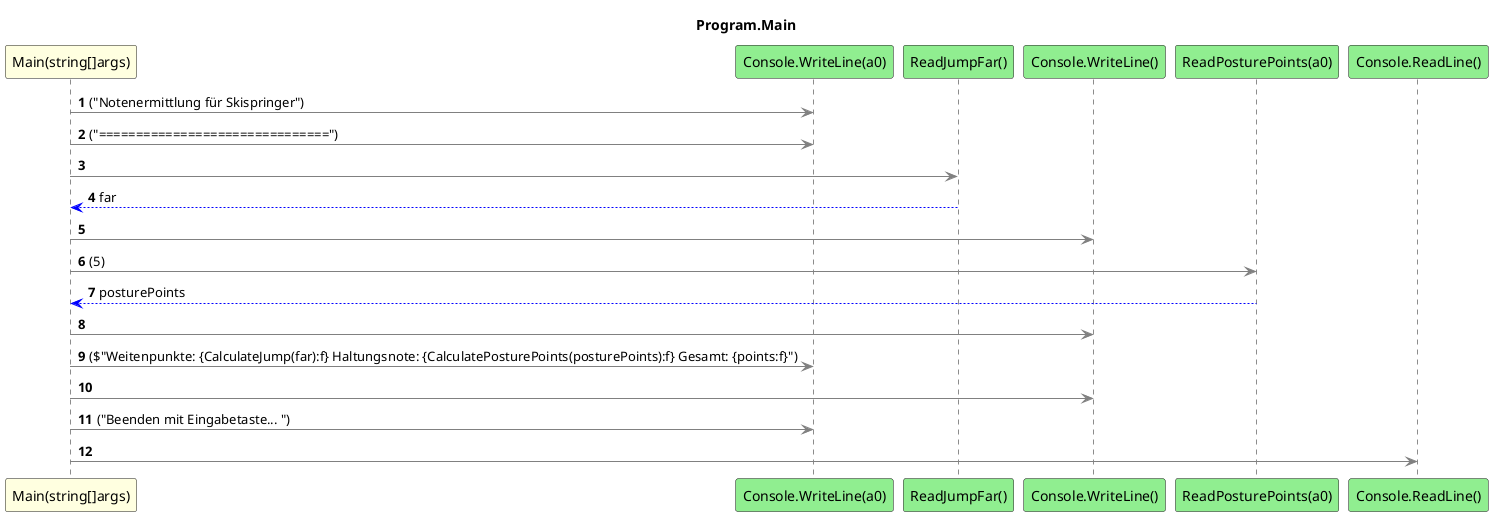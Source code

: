 @startuml Program.Main
title Program.Main
participant "Main(string[]args)" as Main_p0 #LightYellow
participant "Console.WriteLine(a0)" as Console_WriteLine_a0 #LightGreen
participant "ReadJumpFar()" as ReadJumpFar #LightGreen
participant "Console.WriteLine()" as Console_WriteLine #LightGreen
participant "ReadPosturePoints(a0)" as ReadPosturePoints_a0 #LightGreen
participant "Console.ReadLine()" as Console_ReadLine #LightGreen
autonumber
Main_p0 -[#grey]> Console_WriteLine_a0 : ("Notenermittlung für Skispringer")
Main_p0 -[#grey]> Console_WriteLine_a0 : ("===============================")
Main_p0 -[#grey]> ReadJumpFar
ReadJumpFar -[#blue]-> Main_p0 : far
Main_p0 -[#grey]> Console_WriteLine
Main_p0 -[#grey]> ReadPosturePoints_a0 : (5)
ReadPosturePoints_a0 -[#blue]-> Main_p0 : posturePoints
Main_p0 -[#grey]> Console_WriteLine
Main_p0 -[#grey]> Console_WriteLine_a0 : ($"Weitenpunkte: {CalculateJump(far):f} Haltungsnote: {CalculatePosturePoints(posturePoints):f} Gesamt: {points:f}")
Main_p0 -[#grey]> Console_WriteLine
Main_p0 -[#grey]> Console_WriteLine_a0 : ("Beenden mit Eingabetaste... ")
Main_p0 -[#grey]> Console_ReadLine
@enduml

